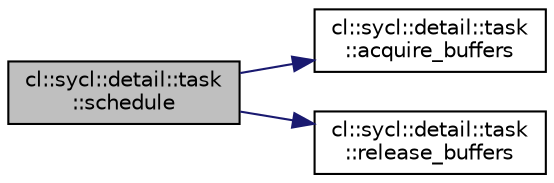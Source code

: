 digraph "cl::sycl::detail::task::schedule"
{
 // INTERACTIVE_SVG=YES
  bgcolor="transparent";
  edge [fontname="Helvetica",fontsize="10",labelfontname="Helvetica",labelfontsize="10"];
  node [fontname="Helvetica",fontsize="10",shape=record];
  rankdir="LR";
  Node1 [label="cl::sycl::detail::task\l::schedule",height=0.2,width=0.4,color="black", fillcolor="grey75", style="filled", fontcolor="black"];
  Node1 -> Node2 [color="midnightblue",fontsize="10",style="solid",fontname="Helvetica"];
  Node2 [label="cl::sycl::detail::task\l::acquire_buffers",height=0.2,width=0.4,color="black",URL="$structcl_1_1sycl_1_1detail_1_1task.html#a29e24713cb2af3054ce2bcdca5fbd649"];
  Node1 -> Node3 [color="midnightblue",fontsize="10",style="solid",fontname="Helvetica"];
  Node3 [label="cl::sycl::detail::task\l::release_buffers",height=0.2,width=0.4,color="black",URL="$structcl_1_1sycl_1_1detail_1_1task.html#a791b4ba6341f103e6d71437156d6fafc"];
}
